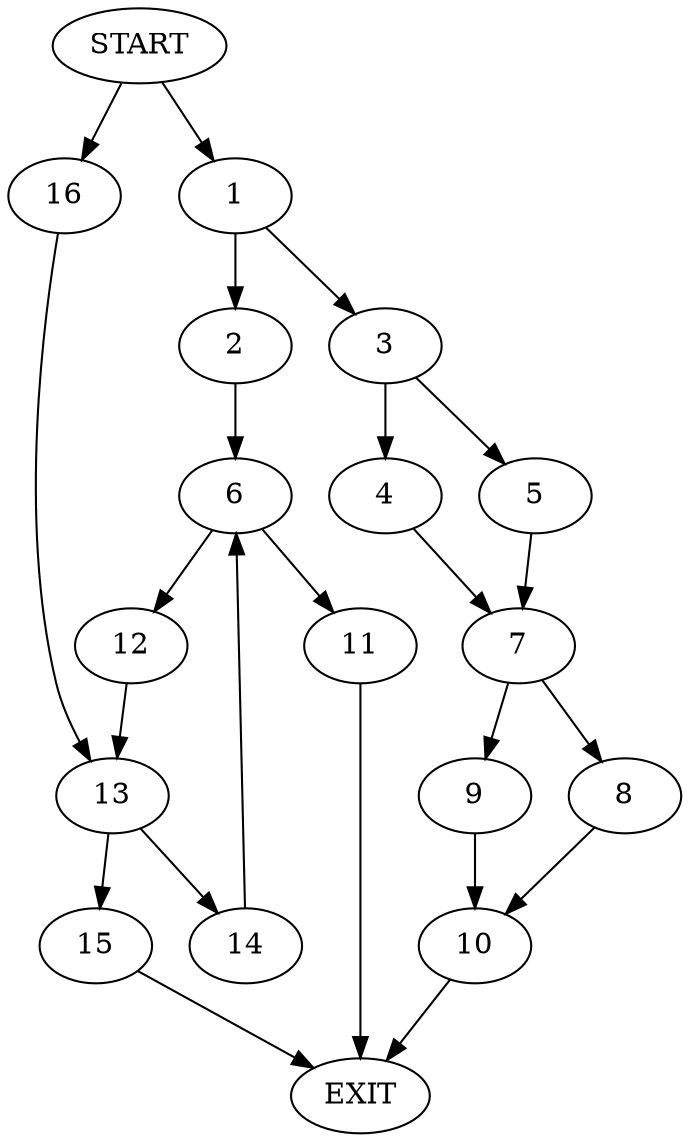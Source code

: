 digraph {
0 [label="START"]
17 [label="EXIT"]
0 -> 1
1 -> 2
1 -> 3
3 -> 4
3 -> 5
2 -> 6
5 -> 7
4 -> 7
7 -> 8
7 -> 9
8 -> 10
9 -> 10
10 -> 17
6 -> 11
6 -> 12
11 -> 17
12 -> 13
13 -> 14
13 -> 15
14 -> 6
15 -> 17
0 -> 16
16 -> 13
}
